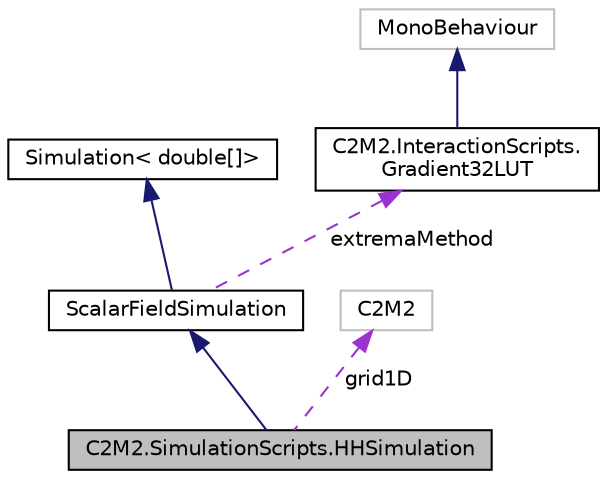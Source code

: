 digraph "C2M2.SimulationScripts.HHSimulation"
{
 // LATEX_PDF_SIZE
  edge [fontname="Helvetica",fontsize="10",labelfontname="Helvetica",labelfontsize="10"];
  node [fontname="Helvetica",fontsize="10",shape=record];
  Node1 [label="C2M2.SimulationScripts.HHSimulation",height=0.2,width=0.4,color="black", fillcolor="grey75", style="filled", fontcolor="black",tooltip="Read in a map associating 1D neuron vertices to 3D mesh vertices."];
  Node2 -> Node1 [dir="back",color="midnightblue",fontsize="10",style="solid",fontname="Helvetica"];
  Node2 [label="ScalarFieldSimulation",height=0.2,width=0.4,color="black", fillcolor="white", style="filled",URL="$dc/d9a/class_c2_m2_1_1_simulation_scripts_1_1_scalar_field_simulation.html",tooltip="Simulation of type double[] for visualizing scalar fields on meshes"];
  Node3 -> Node2 [dir="back",color="midnightblue",fontsize="10",style="solid",fontname="Helvetica"];
  Node3 [label="Simulation\< double[]\>",height=0.2,width=0.4,color="black", fillcolor="white", style="filled",URL="$d5/dfa/class_c2_m2_1_1_simulation_scripts_1_1_simulation.html",tooltip=" "];
  Node4 -> Node2 [dir="back",color="darkorchid3",fontsize="10",style="dashed",label=" extremaMethod" ,fontname="Helvetica"];
  Node4 [label="C2M2.InteractionScripts.\lGradient32LUT",height=0.2,width=0.4,color="black", fillcolor="white", style="filled",URL="$dd/d96/class_c2_m2_1_1_interaction_scripts_1_1_gradient32_l_u_t.html",tooltip="Create a fast and memory-friendly lookup table of Color32's."];
  Node5 -> Node4 [dir="back",color="midnightblue",fontsize="10",style="solid",fontname="Helvetica"];
  Node5 [label="MonoBehaviour",height=0.2,width=0.4,color="grey75", fillcolor="white", style="filled",tooltip=" "];
  Node6 -> Node1 [dir="back",color="darkorchid3",fontsize="10",style="dashed",label=" grid1D" ,fontname="Helvetica"];
  Node6 [label="C2M2",height=0.2,width=0.4,color="grey75", fillcolor="white", style="filled",tooltip=" "];
}
